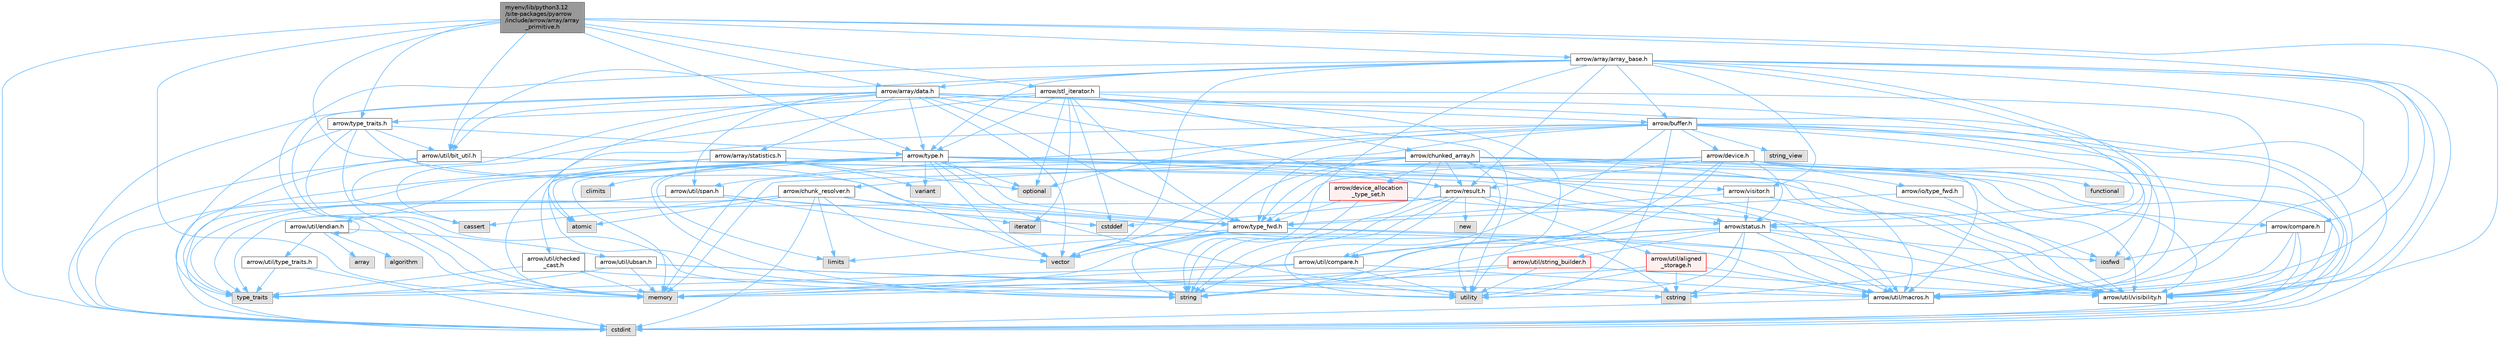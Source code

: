 digraph "myenv/lib/python3.12/site-packages/pyarrow/include/arrow/array/array_primitive.h"
{
 // LATEX_PDF_SIZE
  bgcolor="transparent";
  edge [fontname=Helvetica,fontsize=10,labelfontname=Helvetica,labelfontsize=10];
  node [fontname=Helvetica,fontsize=10,shape=box,height=0.2,width=0.4];
  Node1 [id="Node000001",label="myenv/lib/python3.12\l/site-packages/pyarrow\l/include/arrow/array/array\l_primitive.h",height=0.2,width=0.4,color="gray40", fillcolor="grey60", style="filled", fontcolor="black",tooltip=" "];
  Node1 -> Node2 [id="edge1_Node000001_Node000002",color="steelblue1",style="solid",tooltip=" "];
  Node2 [id="Node000002",label="cstdint",height=0.2,width=0.4,color="grey60", fillcolor="#E0E0E0", style="filled",tooltip=" "];
  Node1 -> Node3 [id="edge2_Node000001_Node000003",color="steelblue1",style="solid",tooltip=" "];
  Node3 [id="Node000003",label="memory",height=0.2,width=0.4,color="grey60", fillcolor="#E0E0E0", style="filled",tooltip=" "];
  Node1 -> Node4 [id="edge3_Node000001_Node000004",color="steelblue1",style="solid",tooltip=" "];
  Node4 [id="Node000004",label="arrow/array/array_base.h",height=0.2,width=0.4,color="grey40", fillcolor="white", style="filled",URL="$array__base_8h.html",tooltip=" "];
  Node4 -> Node2 [id="edge4_Node000004_Node000002",color="steelblue1",style="solid",tooltip=" "];
  Node4 -> Node5 [id="edge5_Node000004_Node000005",color="steelblue1",style="solid",tooltip=" "];
  Node5 [id="Node000005",label="iosfwd",height=0.2,width=0.4,color="grey60", fillcolor="#E0E0E0", style="filled",tooltip=" "];
  Node4 -> Node3 [id="edge6_Node000004_Node000003",color="steelblue1",style="solid",tooltip=" "];
  Node4 -> Node6 [id="edge7_Node000004_Node000006",color="steelblue1",style="solid",tooltip=" "];
  Node6 [id="Node000006",label="string",height=0.2,width=0.4,color="grey60", fillcolor="#E0E0E0", style="filled",tooltip=" "];
  Node4 -> Node7 [id="edge8_Node000004_Node000007",color="steelblue1",style="solid",tooltip=" "];
  Node7 [id="Node000007",label="vector",height=0.2,width=0.4,color="grey60", fillcolor="#E0E0E0", style="filled",tooltip=" "];
  Node4 -> Node8 [id="edge9_Node000004_Node000008",color="steelblue1",style="solid",tooltip=" "];
  Node8 [id="Node000008",label="arrow/array/data.h",height=0.2,width=0.4,color="grey40", fillcolor="white", style="filled",URL="$data_8h.html",tooltip=" "];
  Node8 -> Node9 [id="edge10_Node000008_Node000009",color="steelblue1",style="solid",tooltip=" "];
  Node9 [id="Node000009",label="atomic",height=0.2,width=0.4,color="grey60", fillcolor="#E0E0E0", style="filled",tooltip=" "];
  Node8 -> Node10 [id="edge11_Node000008_Node000010",color="steelblue1",style="solid",tooltip=" "];
  Node10 [id="Node000010",label="cassert",height=0.2,width=0.4,color="grey60", fillcolor="#E0E0E0", style="filled",tooltip=" "];
  Node8 -> Node2 [id="edge12_Node000008_Node000002",color="steelblue1",style="solid",tooltip=" "];
  Node8 -> Node3 [id="edge13_Node000008_Node000003",color="steelblue1",style="solid",tooltip=" "];
  Node8 -> Node11 [id="edge14_Node000008_Node000011",color="steelblue1",style="solid",tooltip=" "];
  Node11 [id="Node000011",label="utility",height=0.2,width=0.4,color="grey60", fillcolor="#E0E0E0", style="filled",tooltip=" "];
  Node8 -> Node7 [id="edge15_Node000008_Node000007",color="steelblue1",style="solid",tooltip=" "];
  Node8 -> Node12 [id="edge16_Node000008_Node000012",color="steelblue1",style="solid",tooltip=" "];
  Node12 [id="Node000012",label="arrow/array/statistics.h",height=0.2,width=0.4,color="grey40", fillcolor="white", style="filled",URL="$arrow_2array_2statistics_8h.html",tooltip=" "];
  Node12 -> Node2 [id="edge17_Node000012_Node000002",color="steelblue1",style="solid",tooltip=" "];
  Node12 -> Node13 [id="edge18_Node000012_Node000013",color="steelblue1",style="solid",tooltip=" "];
  Node13 [id="Node000013",label="optional",height=0.2,width=0.4,color="grey60", fillcolor="#E0E0E0", style="filled",tooltip=" "];
  Node12 -> Node6 [id="edge19_Node000012_Node000006",color="steelblue1",style="solid",tooltip=" "];
  Node12 -> Node14 [id="edge20_Node000012_Node000014",color="steelblue1",style="solid",tooltip=" "];
  Node14 [id="Node000014",label="variant",height=0.2,width=0.4,color="grey60", fillcolor="#E0E0E0", style="filled",tooltip=" "];
  Node12 -> Node15 [id="edge21_Node000012_Node000015",color="steelblue1",style="solid",tooltip=" "];
  Node15 [id="Node000015",label="arrow/util/visibility.h",height=0.2,width=0.4,color="grey40", fillcolor="white", style="filled",URL="$include_2arrow_2util_2visibility_8h.html",tooltip=" "];
  Node8 -> Node16 [id="edge22_Node000008_Node000016",color="steelblue1",style="solid",tooltip=" "];
  Node16 [id="Node000016",label="arrow/buffer.h",height=0.2,width=0.4,color="grey40", fillcolor="white", style="filled",URL="$buffer_8h.html",tooltip=" "];
  Node16 -> Node2 [id="edge23_Node000016_Node000002",color="steelblue1",style="solid",tooltip=" "];
  Node16 -> Node17 [id="edge24_Node000016_Node000017",color="steelblue1",style="solid",tooltip=" "];
  Node17 [id="Node000017",label="cstring",height=0.2,width=0.4,color="grey60", fillcolor="#E0E0E0", style="filled",tooltip=" "];
  Node16 -> Node3 [id="edge25_Node000016_Node000003",color="steelblue1",style="solid",tooltip=" "];
  Node16 -> Node13 [id="edge26_Node000016_Node000013",color="steelblue1",style="solid",tooltip=" "];
  Node16 -> Node6 [id="edge27_Node000016_Node000006",color="steelblue1",style="solid",tooltip=" "];
  Node16 -> Node18 [id="edge28_Node000016_Node000018",color="steelblue1",style="solid",tooltip=" "];
  Node18 [id="Node000018",label="string_view",height=0.2,width=0.4,color="grey60", fillcolor="#E0E0E0", style="filled",tooltip=" "];
  Node16 -> Node11 [id="edge29_Node000016_Node000011",color="steelblue1",style="solid",tooltip=" "];
  Node16 -> Node7 [id="edge30_Node000016_Node000007",color="steelblue1",style="solid",tooltip=" "];
  Node16 -> Node19 [id="edge31_Node000016_Node000019",color="steelblue1",style="solid",tooltip=" "];
  Node19 [id="Node000019",label="arrow/device.h",height=0.2,width=0.4,color="grey40", fillcolor="white", style="filled",URL="$device_8h.html",tooltip=" "];
  Node19 -> Node2 [id="edge32_Node000019_Node000002",color="steelblue1",style="solid",tooltip=" "];
  Node19 -> Node20 [id="edge33_Node000019_Node000020",color="steelblue1",style="solid",tooltip=" "];
  Node20 [id="Node000020",label="functional",height=0.2,width=0.4,color="grey60", fillcolor="#E0E0E0", style="filled",tooltip=" "];
  Node19 -> Node3 [id="edge34_Node000019_Node000003",color="steelblue1",style="solid",tooltip=" "];
  Node19 -> Node6 [id="edge35_Node000019_Node000006",color="steelblue1",style="solid",tooltip=" "];
  Node19 -> Node21 [id="edge36_Node000019_Node000021",color="steelblue1",style="solid",tooltip=" "];
  Node21 [id="Node000021",label="arrow/io/type_fwd.h",height=0.2,width=0.4,color="grey40", fillcolor="white", style="filled",URL="$arrow_2io_2type__fwd_8h.html",tooltip=" "];
  Node21 -> Node22 [id="edge37_Node000021_Node000022",color="steelblue1",style="solid",tooltip=" "];
  Node22 [id="Node000022",label="arrow/type_fwd.h",height=0.2,width=0.4,color="grey40", fillcolor="white", style="filled",URL="$arrow_2type__fwd_8h.html",tooltip=" "];
  Node22 -> Node23 [id="edge38_Node000022_Node000023",color="steelblue1",style="solid",tooltip=" "];
  Node23 [id="Node000023",label="limits",height=0.2,width=0.4,color="grey60", fillcolor="#E0E0E0", style="filled",tooltip=" "];
  Node22 -> Node3 [id="edge39_Node000022_Node000003",color="steelblue1",style="solid",tooltip=" "];
  Node22 -> Node6 [id="edge40_Node000022_Node000006",color="steelblue1",style="solid",tooltip=" "];
  Node22 -> Node7 [id="edge41_Node000022_Node000007",color="steelblue1",style="solid",tooltip=" "];
  Node22 -> Node24 [id="edge42_Node000022_Node000024",color="steelblue1",style="solid",tooltip=" "];
  Node24 [id="Node000024",label="arrow/util/macros.h",height=0.2,width=0.4,color="grey40", fillcolor="white", style="filled",URL="$macros_8h.html",tooltip=" "];
  Node24 -> Node2 [id="edge43_Node000024_Node000002",color="steelblue1",style="solid",tooltip=" "];
  Node22 -> Node15 [id="edge44_Node000022_Node000015",color="steelblue1",style="solid",tooltip=" "];
  Node21 -> Node15 [id="edge45_Node000021_Node000015",color="steelblue1",style="solid",tooltip=" "];
  Node19 -> Node25 [id="edge46_Node000019_Node000025",color="steelblue1",style="solid",tooltip=" "];
  Node25 [id="Node000025",label="arrow/result.h",height=0.2,width=0.4,color="grey40", fillcolor="white", style="filled",URL="$result_8h.html",tooltip=" "];
  Node25 -> Node26 [id="edge47_Node000025_Node000026",color="steelblue1",style="solid",tooltip=" "];
  Node26 [id="Node000026",label="cstddef",height=0.2,width=0.4,color="grey60", fillcolor="#E0E0E0", style="filled",tooltip=" "];
  Node25 -> Node27 [id="edge48_Node000025_Node000027",color="steelblue1",style="solid",tooltip=" "];
  Node27 [id="Node000027",label="new",height=0.2,width=0.4,color="grey60", fillcolor="#E0E0E0", style="filled",tooltip=" "];
  Node25 -> Node6 [id="edge49_Node000025_Node000006",color="steelblue1",style="solid",tooltip=" "];
  Node25 -> Node28 [id="edge50_Node000025_Node000028",color="steelblue1",style="solid",tooltip=" "];
  Node28 [id="Node000028",label="type_traits",height=0.2,width=0.4,color="grey60", fillcolor="#E0E0E0", style="filled",tooltip=" "];
  Node25 -> Node11 [id="edge51_Node000025_Node000011",color="steelblue1",style="solid",tooltip=" "];
  Node25 -> Node29 [id="edge52_Node000025_Node000029",color="steelblue1",style="solid",tooltip=" "];
  Node29 [id="Node000029",label="arrow/status.h",height=0.2,width=0.4,color="grey40", fillcolor="white", style="filled",URL="$status_8h.html",tooltip=" "];
  Node29 -> Node17 [id="edge53_Node000029_Node000017",color="steelblue1",style="solid",tooltip=" "];
  Node29 -> Node5 [id="edge54_Node000029_Node000005",color="steelblue1",style="solid",tooltip=" "];
  Node29 -> Node3 [id="edge55_Node000029_Node000003",color="steelblue1",style="solid",tooltip=" "];
  Node29 -> Node6 [id="edge56_Node000029_Node000006",color="steelblue1",style="solid",tooltip=" "];
  Node29 -> Node11 [id="edge57_Node000029_Node000011",color="steelblue1",style="solid",tooltip=" "];
  Node29 -> Node30 [id="edge58_Node000029_Node000030",color="steelblue1",style="solid",tooltip=" "];
  Node30 [id="Node000030",label="arrow/util/compare.h",height=0.2,width=0.4,color="grey40", fillcolor="white", style="filled",URL="$util_2compare_8h.html",tooltip=" "];
  Node30 -> Node3 [id="edge59_Node000030_Node000003",color="steelblue1",style="solid",tooltip=" "];
  Node30 -> Node28 [id="edge60_Node000030_Node000028",color="steelblue1",style="solid",tooltip=" "];
  Node30 -> Node11 [id="edge61_Node000030_Node000011",color="steelblue1",style="solid",tooltip=" "];
  Node30 -> Node24 [id="edge62_Node000030_Node000024",color="steelblue1",style="solid",tooltip=" "];
  Node29 -> Node24 [id="edge63_Node000029_Node000024",color="steelblue1",style="solid",tooltip=" "];
  Node29 -> Node31 [id="edge64_Node000029_Node000031",color="steelblue1",style="solid",tooltip=" "];
  Node31 [id="Node000031",label="arrow/util/string_builder.h",height=0.2,width=0.4,color="red", fillcolor="#FFF0F0", style="filled",URL="$string__builder_8h.html",tooltip=" "];
  Node31 -> Node3 [id="edge65_Node000031_Node000003",color="steelblue1",style="solid",tooltip=" "];
  Node31 -> Node6 [id="edge66_Node000031_Node000006",color="steelblue1",style="solid",tooltip=" "];
  Node31 -> Node11 [id="edge67_Node000031_Node000011",color="steelblue1",style="solid",tooltip=" "];
  Node31 -> Node15 [id="edge68_Node000031_Node000015",color="steelblue1",style="solid",tooltip=" "];
  Node29 -> Node15 [id="edge69_Node000029_Node000015",color="steelblue1",style="solid",tooltip=" "];
  Node25 -> Node33 [id="edge70_Node000025_Node000033",color="steelblue1",style="solid",tooltip=" "];
  Node33 [id="Node000033",label="arrow/util/aligned\l_storage.h",height=0.2,width=0.4,color="red", fillcolor="#FFF0F0", style="filled",URL="$aligned__storage_8h.html",tooltip=" "];
  Node33 -> Node17 [id="edge71_Node000033_Node000017",color="steelblue1",style="solid",tooltip=" "];
  Node33 -> Node28 [id="edge72_Node000033_Node000028",color="steelblue1",style="solid",tooltip=" "];
  Node33 -> Node11 [id="edge73_Node000033_Node000011",color="steelblue1",style="solid",tooltip=" "];
  Node33 -> Node24 [id="edge74_Node000033_Node000024",color="steelblue1",style="solid",tooltip=" "];
  Node25 -> Node30 [id="edge75_Node000025_Node000030",color="steelblue1",style="solid",tooltip=" "];
  Node19 -> Node29 [id="edge76_Node000019_Node000029",color="steelblue1",style="solid",tooltip=" "];
  Node19 -> Node22 [id="edge77_Node000019_Node000022",color="steelblue1",style="solid",tooltip=" "];
  Node19 -> Node30 [id="edge78_Node000019_Node000030",color="steelblue1",style="solid",tooltip=" "];
  Node19 -> Node24 [id="edge79_Node000019_Node000024",color="steelblue1",style="solid",tooltip=" "];
  Node19 -> Node15 [id="edge80_Node000019_Node000015",color="steelblue1",style="solid",tooltip=" "];
  Node16 -> Node29 [id="edge81_Node000016_Node000029",color="steelblue1",style="solid",tooltip=" "];
  Node16 -> Node22 [id="edge82_Node000016_Node000022",color="steelblue1",style="solid",tooltip=" "];
  Node16 -> Node24 [id="edge83_Node000016_Node000024",color="steelblue1",style="solid",tooltip=" "];
  Node16 -> Node35 [id="edge84_Node000016_Node000035",color="steelblue1",style="solid",tooltip=" "];
  Node35 [id="Node000035",label="arrow/util/span.h",height=0.2,width=0.4,color="grey40", fillcolor="white", style="filled",URL="$span_8h.html",tooltip=" "];
  Node35 -> Node26 [id="edge85_Node000035_Node000026",color="steelblue1",style="solid",tooltip=" "];
  Node35 -> Node2 [id="edge86_Node000035_Node000002",color="steelblue1",style="solid",tooltip=" "];
  Node35 -> Node17 [id="edge87_Node000035_Node000017",color="steelblue1",style="solid",tooltip=" "];
  Node35 -> Node36 [id="edge88_Node000035_Node000036",color="steelblue1",style="solid",tooltip=" "];
  Node36 [id="Node000036",label="iterator",height=0.2,width=0.4,color="grey60", fillcolor="#E0E0E0", style="filled",tooltip=" "];
  Node35 -> Node28 [id="edge89_Node000035_Node000028",color="steelblue1",style="solid",tooltip=" "];
  Node16 -> Node15 [id="edge90_Node000016_Node000015",color="steelblue1",style="solid",tooltip=" "];
  Node8 -> Node25 [id="edge91_Node000008_Node000025",color="steelblue1",style="solid",tooltip=" "];
  Node8 -> Node37 [id="edge92_Node000008_Node000037",color="steelblue1",style="solid",tooltip=" "];
  Node37 [id="Node000037",label="arrow/type.h",height=0.2,width=0.4,color="grey40", fillcolor="white", style="filled",URL="$type_8h.html",tooltip=" "];
  Node37 -> Node9 [id="edge93_Node000037_Node000009",color="steelblue1",style="solid",tooltip=" "];
  Node37 -> Node38 [id="edge94_Node000037_Node000038",color="steelblue1",style="solid",tooltip=" "];
  Node38 [id="Node000038",label="climits",height=0.2,width=0.4,color="grey60", fillcolor="#E0E0E0", style="filled",tooltip=" "];
  Node37 -> Node2 [id="edge95_Node000037_Node000002",color="steelblue1",style="solid",tooltip=" "];
  Node37 -> Node5 [id="edge96_Node000037_Node000005",color="steelblue1",style="solid",tooltip=" "];
  Node37 -> Node23 [id="edge97_Node000037_Node000023",color="steelblue1",style="solid",tooltip=" "];
  Node37 -> Node3 [id="edge98_Node000037_Node000003",color="steelblue1",style="solid",tooltip=" "];
  Node37 -> Node13 [id="edge99_Node000037_Node000013",color="steelblue1",style="solid",tooltip=" "];
  Node37 -> Node6 [id="edge100_Node000037_Node000006",color="steelblue1",style="solid",tooltip=" "];
  Node37 -> Node11 [id="edge101_Node000037_Node000011",color="steelblue1",style="solid",tooltip=" "];
  Node37 -> Node14 [id="edge102_Node000037_Node000014",color="steelblue1",style="solid",tooltip=" "];
  Node37 -> Node7 [id="edge103_Node000037_Node000007",color="steelblue1",style="solid",tooltip=" "];
  Node37 -> Node25 [id="edge104_Node000037_Node000025",color="steelblue1",style="solid",tooltip=" "];
  Node37 -> Node22 [id="edge105_Node000037_Node000022",color="steelblue1",style="solid",tooltip=" "];
  Node37 -> Node39 [id="edge106_Node000037_Node000039",color="steelblue1",style="solid",tooltip=" "];
  Node39 [id="Node000039",label="arrow/util/checked\l_cast.h",height=0.2,width=0.4,color="grey40", fillcolor="white", style="filled",URL="$checked__cast_8h.html",tooltip=" "];
  Node39 -> Node3 [id="edge107_Node000039_Node000003",color="steelblue1",style="solid",tooltip=" "];
  Node39 -> Node28 [id="edge108_Node000039_Node000028",color="steelblue1",style="solid",tooltip=" "];
  Node39 -> Node11 [id="edge109_Node000039_Node000011",color="steelblue1",style="solid",tooltip=" "];
  Node37 -> Node40 [id="edge110_Node000037_Node000040",color="steelblue1",style="solid",tooltip=" "];
  Node40 [id="Node000040",label="arrow/util/endian.h",height=0.2,width=0.4,color="grey40", fillcolor="white", style="filled",URL="$endian_8h.html",tooltip=" "];
  Node40 -> Node40 [id="edge111_Node000040_Node000040",color="steelblue1",style="solid",tooltip=" "];
  Node40 -> Node41 [id="edge112_Node000040_Node000041",color="steelblue1",style="solid",tooltip=" "];
  Node41 [id="Node000041",label="algorithm",height=0.2,width=0.4,color="grey60", fillcolor="#E0E0E0", style="filled",tooltip=" "];
  Node40 -> Node42 [id="edge113_Node000040_Node000042",color="steelblue1",style="solid",tooltip=" "];
  Node42 [id="Node000042",label="array",height=0.2,width=0.4,color="grey60", fillcolor="#E0E0E0", style="filled",tooltip=" "];
  Node40 -> Node43 [id="edge114_Node000040_Node000043",color="steelblue1",style="solid",tooltip=" "];
  Node43 [id="Node000043",label="arrow/util/type_traits.h",height=0.2,width=0.4,color="grey40", fillcolor="white", style="filled",URL="$include_2arrow_2util_2type__traits_8h.html",tooltip=" "];
  Node43 -> Node2 [id="edge115_Node000043_Node000002",color="steelblue1",style="solid",tooltip=" "];
  Node43 -> Node28 [id="edge116_Node000043_Node000028",color="steelblue1",style="solid",tooltip=" "];
  Node40 -> Node44 [id="edge117_Node000040_Node000044",color="steelblue1",style="solid",tooltip=" "];
  Node44 [id="Node000044",label="arrow/util/ubsan.h",height=0.2,width=0.4,color="grey40", fillcolor="white", style="filled",URL="$ubsan_8h.html",tooltip=" "];
  Node44 -> Node17 [id="edge118_Node000044_Node000017",color="steelblue1",style="solid",tooltip=" "];
  Node44 -> Node3 [id="edge119_Node000044_Node000003",color="steelblue1",style="solid",tooltip=" "];
  Node44 -> Node28 [id="edge120_Node000044_Node000028",color="steelblue1",style="solid",tooltip=" "];
  Node44 -> Node24 [id="edge121_Node000044_Node000024",color="steelblue1",style="solid",tooltip=" "];
  Node37 -> Node24 [id="edge122_Node000037_Node000024",color="steelblue1",style="solid",tooltip=" "];
  Node37 -> Node15 [id="edge123_Node000037_Node000015",color="steelblue1",style="solid",tooltip=" "];
  Node37 -> Node45 [id="edge124_Node000037_Node000045",color="steelblue1",style="solid",tooltip=" "];
  Node45 [id="Node000045",label="arrow/visitor.h",height=0.2,width=0.4,color="grey40", fillcolor="white", style="filled",URL="$visitor_8h.html",tooltip=" "];
  Node45 -> Node29 [id="edge125_Node000045_Node000029",color="steelblue1",style="solid",tooltip=" "];
  Node45 -> Node22 [id="edge126_Node000045_Node000022",color="steelblue1",style="solid",tooltip=" "];
  Node45 -> Node15 [id="edge127_Node000045_Node000015",color="steelblue1",style="solid",tooltip=" "];
  Node8 -> Node22 [id="edge128_Node000008_Node000022",color="steelblue1",style="solid",tooltip=" "];
  Node8 -> Node46 [id="edge129_Node000008_Node000046",color="steelblue1",style="solid",tooltip=" "];
  Node46 [id="Node000046",label="arrow/util/bit_util.h",height=0.2,width=0.4,color="grey40", fillcolor="white", style="filled",URL="$bit__util_8h.html",tooltip=" "];
  Node46 -> Node2 [id="edge130_Node000046_Node000002",color="steelblue1",style="solid",tooltip=" "];
  Node46 -> Node28 [id="edge131_Node000046_Node000028",color="steelblue1",style="solid",tooltip=" "];
  Node46 -> Node24 [id="edge132_Node000046_Node000024",color="steelblue1",style="solid",tooltip=" "];
  Node46 -> Node15 [id="edge133_Node000046_Node000015",color="steelblue1",style="solid",tooltip=" "];
  Node8 -> Node24 [id="edge134_Node000008_Node000024",color="steelblue1",style="solid",tooltip=" "];
  Node8 -> Node35 [id="edge135_Node000008_Node000035",color="steelblue1",style="solid",tooltip=" "];
  Node8 -> Node15 [id="edge136_Node000008_Node000015",color="steelblue1",style="solid",tooltip=" "];
  Node4 -> Node16 [id="edge137_Node000004_Node000016",color="steelblue1",style="solid",tooltip=" "];
  Node4 -> Node47 [id="edge138_Node000004_Node000047",color="steelblue1",style="solid",tooltip=" "];
  Node47 [id="Node000047",label="arrow/compare.h",height=0.2,width=0.4,color="grey40", fillcolor="white", style="filled",URL="$compare_8h.html",tooltip=" "];
  Node47 -> Node2 [id="edge139_Node000047_Node000002",color="steelblue1",style="solid",tooltip=" "];
  Node47 -> Node5 [id="edge140_Node000047_Node000005",color="steelblue1",style="solid",tooltip=" "];
  Node47 -> Node24 [id="edge141_Node000047_Node000024",color="steelblue1",style="solid",tooltip=" "];
  Node47 -> Node15 [id="edge142_Node000047_Node000015",color="steelblue1",style="solid",tooltip=" "];
  Node4 -> Node25 [id="edge143_Node000004_Node000025",color="steelblue1",style="solid",tooltip=" "];
  Node4 -> Node29 [id="edge144_Node000004_Node000029",color="steelblue1",style="solid",tooltip=" "];
  Node4 -> Node37 [id="edge145_Node000004_Node000037",color="steelblue1",style="solid",tooltip=" "];
  Node4 -> Node46 [id="edge146_Node000004_Node000046",color="steelblue1",style="solid",tooltip=" "];
  Node4 -> Node24 [id="edge147_Node000004_Node000024",color="steelblue1",style="solid",tooltip=" "];
  Node4 -> Node15 [id="edge148_Node000004_Node000015",color="steelblue1",style="solid",tooltip=" "];
  Node4 -> Node45 [id="edge149_Node000004_Node000045",color="steelblue1",style="solid",tooltip=" "];
  Node1 -> Node8 [id="edge150_Node000001_Node000008",color="steelblue1",style="solid",tooltip=" "];
  Node1 -> Node48 [id="edge151_Node000001_Node000048",color="steelblue1",style="solid",tooltip=" "];
  Node48 [id="Node000048",label="arrow/stl_iterator.h",height=0.2,width=0.4,color="grey40", fillcolor="white", style="filled",URL="$stl__iterator_8h.html",tooltip=" "];
  Node48 -> Node10 [id="edge152_Node000048_Node000010",color="steelblue1",style="solid",tooltip=" "];
  Node48 -> Node26 [id="edge153_Node000048_Node000026",color="steelblue1",style="solid",tooltip=" "];
  Node48 -> Node36 [id="edge154_Node000048_Node000036",color="steelblue1",style="solid",tooltip=" "];
  Node48 -> Node13 [id="edge155_Node000048_Node000013",color="steelblue1",style="solid",tooltip=" "];
  Node48 -> Node11 [id="edge156_Node000048_Node000011",color="steelblue1",style="solid",tooltip=" "];
  Node48 -> Node49 [id="edge157_Node000048_Node000049",color="steelblue1",style="solid",tooltip=" "];
  Node49 [id="Node000049",label="arrow/chunked_array.h",height=0.2,width=0.4,color="grey40", fillcolor="white", style="filled",URL="$chunked__array_8h.html",tooltip=" "];
  Node49 -> Node2 [id="edge158_Node000049_Node000002",color="steelblue1",style="solid",tooltip=" "];
  Node49 -> Node3 [id="edge159_Node000049_Node000003",color="steelblue1",style="solid",tooltip=" "];
  Node49 -> Node6 [id="edge160_Node000049_Node000006",color="steelblue1",style="solid",tooltip=" "];
  Node49 -> Node11 [id="edge161_Node000049_Node000011",color="steelblue1",style="solid",tooltip=" "];
  Node49 -> Node7 [id="edge162_Node000049_Node000007",color="steelblue1",style="solid",tooltip=" "];
  Node49 -> Node50 [id="edge163_Node000049_Node000050",color="steelblue1",style="solid",tooltip=" "];
  Node50 [id="Node000050",label="arrow/chunk_resolver.h",height=0.2,width=0.4,color="grey40", fillcolor="white", style="filled",URL="$chunk__resolver_8h.html",tooltip=" "];
  Node50 -> Node9 [id="edge164_Node000050_Node000009",color="steelblue1",style="solid",tooltip=" "];
  Node50 -> Node10 [id="edge165_Node000050_Node000010",color="steelblue1",style="solid",tooltip=" "];
  Node50 -> Node2 [id="edge166_Node000050_Node000002",color="steelblue1",style="solid",tooltip=" "];
  Node50 -> Node23 [id="edge167_Node000050_Node000023",color="steelblue1",style="solid",tooltip=" "];
  Node50 -> Node28 [id="edge168_Node000050_Node000028",color="steelblue1",style="solid",tooltip=" "];
  Node50 -> Node7 [id="edge169_Node000050_Node000007",color="steelblue1",style="solid",tooltip=" "];
  Node50 -> Node22 [id="edge170_Node000050_Node000022",color="steelblue1",style="solid",tooltip=" "];
  Node50 -> Node24 [id="edge171_Node000050_Node000024",color="steelblue1",style="solid",tooltip=" "];
  Node49 -> Node47 [id="edge172_Node000049_Node000047",color="steelblue1",style="solid",tooltip=" "];
  Node49 -> Node51 [id="edge173_Node000049_Node000051",color="steelblue1",style="solid",tooltip=" "];
  Node51 [id="Node000051",label="arrow/device_allocation\l_type_set.h",height=0.2,width=0.4,color="red", fillcolor="#FFF0F0", style="filled",URL="$device__allocation__type__set_8h.html",tooltip=" "];
  Node51 -> Node6 [id="edge174_Node000051_Node000006",color="steelblue1",style="solid",tooltip=" "];
  Node51 -> Node22 [id="edge175_Node000051_Node000022",color="steelblue1",style="solid",tooltip=" "];
  Node51 -> Node15 [id="edge176_Node000051_Node000015",color="steelblue1",style="solid",tooltip=" "];
  Node49 -> Node25 [id="edge177_Node000049_Node000025",color="steelblue1",style="solid",tooltip=" "];
  Node49 -> Node29 [id="edge178_Node000049_Node000029",color="steelblue1",style="solid",tooltip=" "];
  Node49 -> Node22 [id="edge179_Node000049_Node000022",color="steelblue1",style="solid",tooltip=" "];
  Node49 -> Node24 [id="edge180_Node000049_Node000024",color="steelblue1",style="solid",tooltip=" "];
  Node49 -> Node15 [id="edge181_Node000049_Node000015",color="steelblue1",style="solid",tooltip=" "];
  Node48 -> Node37 [id="edge182_Node000048_Node000037",color="steelblue1",style="solid",tooltip=" "];
  Node48 -> Node22 [id="edge183_Node000048_Node000022",color="steelblue1",style="solid",tooltip=" "];
  Node48 -> Node53 [id="edge184_Node000048_Node000053",color="steelblue1",style="solid",tooltip=" "];
  Node53 [id="Node000053",label="arrow/type_traits.h",height=0.2,width=0.4,color="grey40", fillcolor="white", style="filled",URL="$include_2arrow_2type__traits_8h.html",tooltip=" "];
  Node53 -> Node3 [id="edge185_Node000053_Node000003",color="steelblue1",style="solid",tooltip=" "];
  Node53 -> Node6 [id="edge186_Node000053_Node000006",color="steelblue1",style="solid",tooltip=" "];
  Node53 -> Node28 [id="edge187_Node000053_Node000028",color="steelblue1",style="solid",tooltip=" "];
  Node53 -> Node7 [id="edge188_Node000053_Node000007",color="steelblue1",style="solid",tooltip=" "];
  Node53 -> Node37 [id="edge189_Node000053_Node000037",color="steelblue1",style="solid",tooltip=" "];
  Node53 -> Node46 [id="edge190_Node000053_Node000046",color="steelblue1",style="solid",tooltip=" "];
  Node48 -> Node24 [id="edge191_Node000048_Node000024",color="steelblue1",style="solid",tooltip=" "];
  Node1 -> Node37 [id="edge192_Node000001_Node000037",color="steelblue1",style="solid",tooltip=" "];
  Node1 -> Node22 [id="edge193_Node000001_Node000022",color="steelblue1",style="solid",tooltip=" "];
  Node1 -> Node53 [id="edge194_Node000001_Node000053",color="steelblue1",style="solid",tooltip=" "];
  Node1 -> Node46 [id="edge195_Node000001_Node000046",color="steelblue1",style="solid",tooltip=" "];
  Node1 -> Node24 [id="edge196_Node000001_Node000024",color="steelblue1",style="solid",tooltip=" "];
  Node1 -> Node15 [id="edge197_Node000001_Node000015",color="steelblue1",style="solid",tooltip=" "];
}

